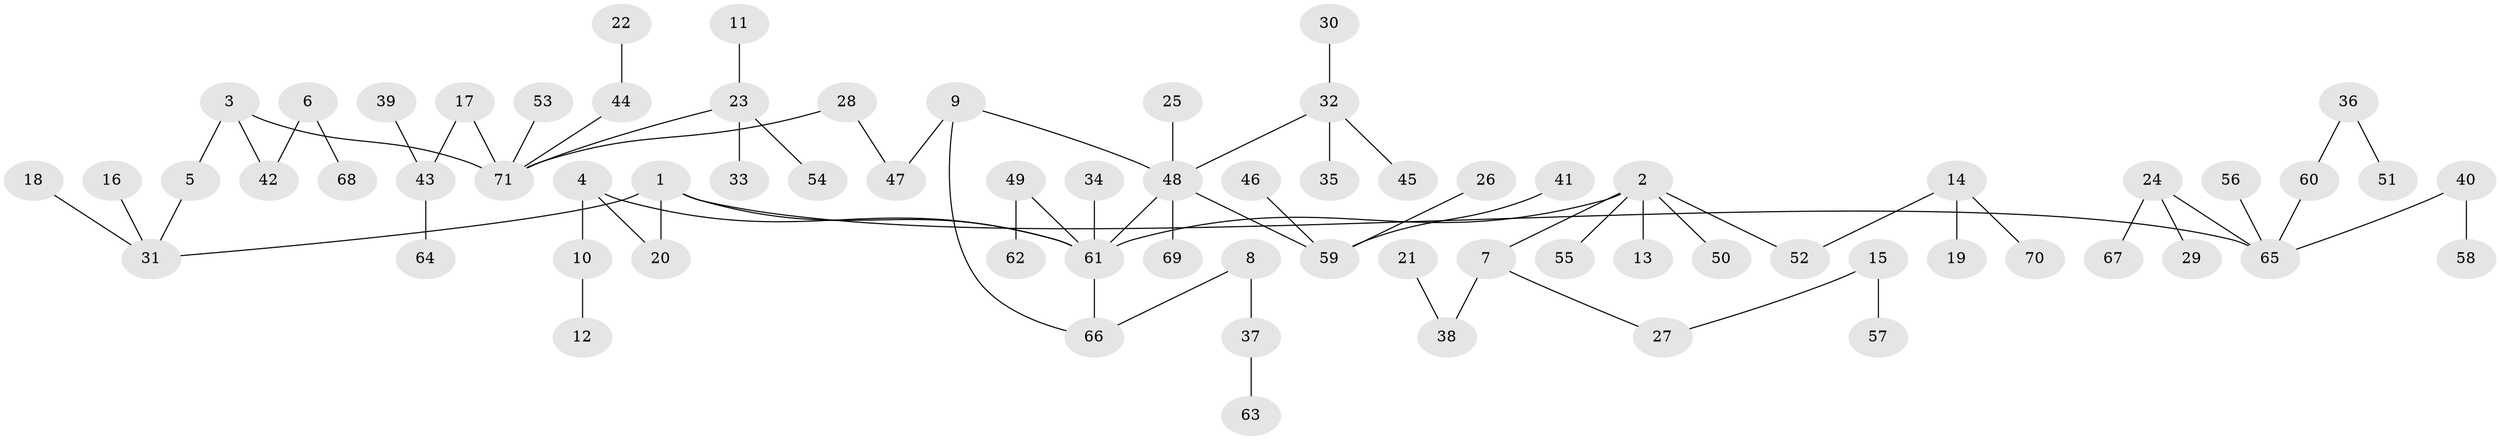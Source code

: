 // original degree distribution, {4: 0.06338028169014084, 9: 0.007042253521126761, 7: 0.02112676056338028, 6: 0.014084507042253521, 3: 0.14788732394366197, 2: 0.20422535211267606, 1: 0.5211267605633803, 5: 0.02112676056338028}
// Generated by graph-tools (version 1.1) at 2025/01/03/09/25 03:01:06]
// undirected, 71 vertices, 73 edges
graph export_dot {
graph [start="1"]
  node [color=gray90,style=filled];
  1;
  2;
  3;
  4;
  5;
  6;
  7;
  8;
  9;
  10;
  11;
  12;
  13;
  14;
  15;
  16;
  17;
  18;
  19;
  20;
  21;
  22;
  23;
  24;
  25;
  26;
  27;
  28;
  29;
  30;
  31;
  32;
  33;
  34;
  35;
  36;
  37;
  38;
  39;
  40;
  41;
  42;
  43;
  44;
  45;
  46;
  47;
  48;
  49;
  50;
  51;
  52;
  53;
  54;
  55;
  56;
  57;
  58;
  59;
  60;
  61;
  62;
  63;
  64;
  65;
  66;
  67;
  68;
  69;
  70;
  71;
  1 -- 20 [weight=1.0];
  1 -- 31 [weight=1.0];
  1 -- 61 [weight=1.0];
  1 -- 65 [weight=1.0];
  2 -- 7 [weight=1.0];
  2 -- 13 [weight=1.0];
  2 -- 50 [weight=1.0];
  2 -- 52 [weight=1.0];
  2 -- 55 [weight=1.0];
  2 -- 61 [weight=1.0];
  3 -- 5 [weight=1.0];
  3 -- 42 [weight=1.0];
  3 -- 71 [weight=1.0];
  4 -- 10 [weight=1.0];
  4 -- 20 [weight=1.0];
  4 -- 61 [weight=1.0];
  5 -- 31 [weight=1.0];
  6 -- 42 [weight=1.0];
  6 -- 68 [weight=1.0];
  7 -- 27 [weight=1.0];
  7 -- 38 [weight=1.0];
  8 -- 37 [weight=1.0];
  8 -- 66 [weight=1.0];
  9 -- 47 [weight=1.0];
  9 -- 48 [weight=1.0];
  9 -- 66 [weight=1.0];
  10 -- 12 [weight=1.0];
  11 -- 23 [weight=1.0];
  14 -- 19 [weight=1.0];
  14 -- 52 [weight=1.0];
  14 -- 70 [weight=1.0];
  15 -- 27 [weight=1.0];
  15 -- 57 [weight=1.0];
  16 -- 31 [weight=1.0];
  17 -- 43 [weight=1.0];
  17 -- 71 [weight=1.0];
  18 -- 31 [weight=1.0];
  21 -- 38 [weight=1.0];
  22 -- 44 [weight=1.0];
  23 -- 33 [weight=1.0];
  23 -- 54 [weight=1.0];
  23 -- 71 [weight=1.0];
  24 -- 29 [weight=1.0];
  24 -- 65 [weight=1.0];
  24 -- 67 [weight=1.0];
  25 -- 48 [weight=1.0];
  26 -- 59 [weight=1.0];
  28 -- 47 [weight=1.0];
  28 -- 71 [weight=1.0];
  30 -- 32 [weight=1.0];
  32 -- 35 [weight=1.0];
  32 -- 45 [weight=1.0];
  32 -- 48 [weight=1.0];
  34 -- 61 [weight=1.0];
  36 -- 51 [weight=1.0];
  36 -- 60 [weight=1.0];
  37 -- 63 [weight=1.0];
  39 -- 43 [weight=1.0];
  40 -- 58 [weight=1.0];
  40 -- 65 [weight=1.0];
  41 -- 59 [weight=1.0];
  43 -- 64 [weight=1.0];
  44 -- 71 [weight=1.0];
  46 -- 59 [weight=1.0];
  48 -- 59 [weight=1.0];
  48 -- 61 [weight=1.0];
  48 -- 69 [weight=1.0];
  49 -- 61 [weight=1.0];
  49 -- 62 [weight=1.0];
  53 -- 71 [weight=1.0];
  56 -- 65 [weight=1.0];
  60 -- 65 [weight=1.0];
  61 -- 66 [weight=1.0];
}
